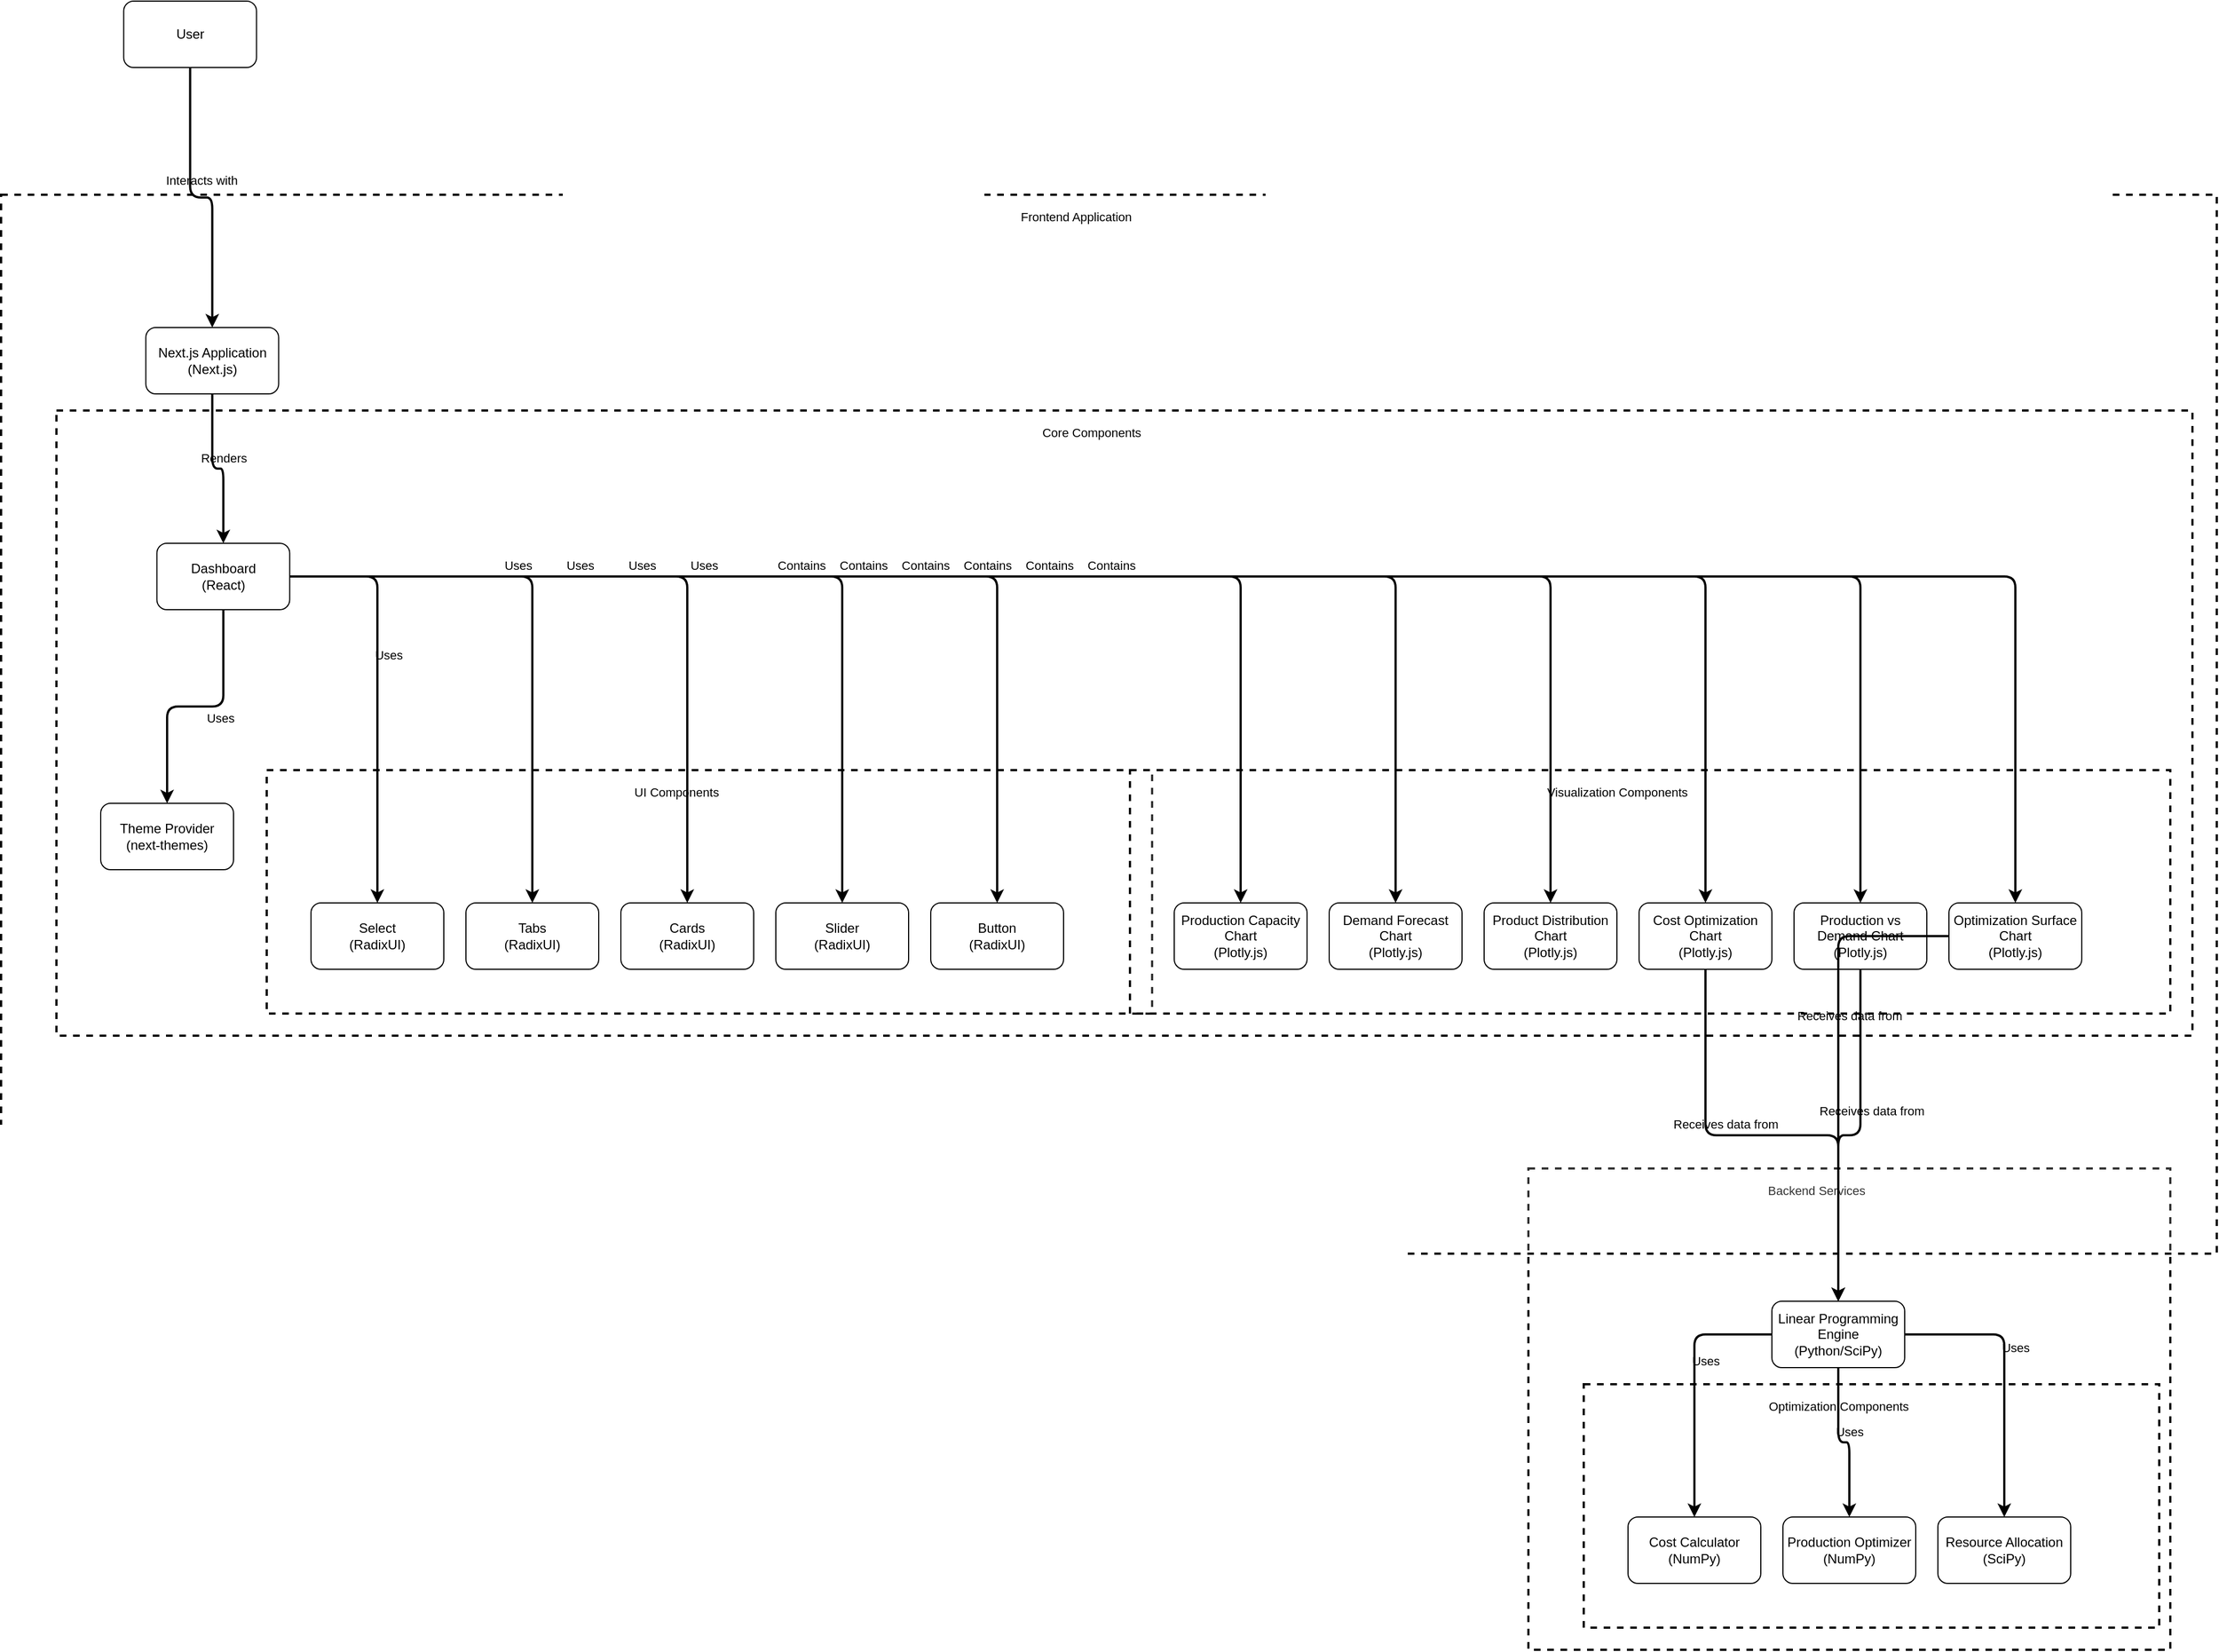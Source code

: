 <mxfile version="26.1.1">
  <diagram id="codeviz-diagram" name="System Diagram">
    <mxGraphModel dx="1434" dy="838" grid="1" gridSize="10" guides="1" tooltips="1" connect="1" arrows="1" fold="1" page="1" pageScale="1" pageWidth="1169" pageHeight="827" math="0" shadow="0">
      <root>
        <mxCell id="0" />
        <mxCell id="1" parent="0" />
        <mxCell id="subGraph5" value="" style="html=1;whiteSpace=wrap;container=1;dashed=1;fillOpacity=20;strokeWidth=2;containerType=none;recursiveResize=0;movable=1;resizable=1;autosize=0;dropTarget=0;labelBackgroundColor=none;" parent="1" vertex="1">
          <mxGeometry x="1412" y="1067" width="580" height="435" as="geometry" />
        </mxCell>
        <mxCell id="subGraph4" value="" style="html=1;whiteSpace=wrap;container=1;dashed=1;fillOpacity=20;strokeWidth=2;containerType=none;recursiveResize=0;movable=1;resizable=1;autosize=0;dropTarget=0;labelBackgroundColor=none;" parent="subGraph5" vertex="1">
          <mxGeometry x="50" y="195" width="520" height="220" as="geometry" />
        </mxCell>
        <mxCell id="ProductionOptimizer" value="Production Optimizer&lt;br&gt;(NumPy)" style="rounded=1;whiteSpace=wrap;html=1;labelBackgroundColor=none;" parent="subGraph4" vertex="1">
          <mxGeometry x="180" y="120" width="120" height="60" as="geometry" />
        </mxCell>
        <mxCell id="ResourceAllocation" value="Resource Allocation&lt;br&gt;(SciPy)" style="rounded=1;whiteSpace=wrap;html=1;labelBackgroundColor=none;" parent="subGraph4" vertex="1">
          <mxGeometry x="320" y="120" width="120" height="60" as="geometry" />
        </mxCell>
        <mxCell id="CostCalculator" value="Cost Calculator&lt;br&gt;(NumPy)" style="rounded=1;whiteSpace=wrap;html=1;labelBackgroundColor=none;" parent="subGraph4" vertex="1">
          <mxGeometry x="40" y="120" width="120" height="60" as="geometry" />
        </mxCell>
        <mxCell id="subGraph4_label" value="Optimization Components" style="edgeLabel;html=1;align=center;verticalAlign=middle;resizable=0;labelBackgroundColor=none;spacing=5" parent="subGraph5" vertex="1">
          <mxGeometry x="58" y="203" width="444" height="24" as="geometry" />
        </mxCell>
        <mxCell id="OptimizationEngine" value="Linear Programming Engine&lt;br&gt;(Python/SciPy)" style="rounded=1;whiteSpace=wrap;html=1;labelBackgroundColor=none;" parent="subGraph5" vertex="1">
          <mxGeometry x="220" y="120" width="120" height="60" as="geometry" />
        </mxCell>
        <mxCell id="subGraph5_label" value="Backend Services" style="edgeLabel;html=1;align=center;verticalAlign=middle;resizable=0;labelBackgroundColor=none;spacing=5" parent="1" vertex="1">
          <mxGeometry x="1420" y="1075" width="504" height="24" as="geometry" />
        </mxCell>
        <mxCell id="subGraph3" value="" style="html=1;whiteSpace=wrap;container=1;dashed=1;fillOpacity=20;strokeWidth=2;containerType=none;recursiveResize=0;movable=1;resizable=1;autosize=0;dropTarget=0;labelBackgroundColor=none;" parent="1" vertex="1">
          <mxGeometry x="32" y="187" width="2002" height="957" as="geometry" />
        </mxCell>
        <mxCell id="subGraph2" value="" style="html=1;whiteSpace=wrap;container=1;dashed=1;fillOpacity=20;strokeWidth=2;containerType=none;recursiveResize=0;movable=1;resizable=1;autosize=0;dropTarget=0;labelBackgroundColor=none;" parent="subGraph3" vertex="1">
          <mxGeometry x="50" y="195" width="1930" height="565" as="geometry" />
        </mxCell>
        <mxCell id="subGraph1" value="" style="html=1;whiteSpace=wrap;container=1;dashed=1;fillOpacity=20;strokeWidth=2;containerType=none;recursiveResize=0;movable=1;resizable=1;autosize=0;dropTarget=0;labelBackgroundColor=none;" parent="subGraph2" vertex="1">
          <mxGeometry x="190" y="325" width="800" height="220" as="geometry" />
        </mxCell>
        <mxCell id="Tabs" value="Tabs&lt;br&gt;(RadixUI)" style="rounded=1;whiteSpace=wrap;html=1;labelBackgroundColor=none;" parent="subGraph1" vertex="1">
          <mxGeometry x="180" y="120" width="120" height="60" as="geometry" />
        </mxCell>
        <mxCell id="Cards" value="Cards&lt;br&gt;(RadixUI)" style="rounded=1;whiteSpace=wrap;html=1;labelBackgroundColor=none;" parent="subGraph1" vertex="1">
          <mxGeometry x="320" y="120" width="120" height="60" as="geometry" />
        </mxCell>
        <mxCell id="Select" value="Select&lt;br&gt;(RadixUI)" style="rounded=1;whiteSpace=wrap;html=1;labelBackgroundColor=none;" parent="subGraph1" vertex="1">
          <mxGeometry x="40" y="120" width="120" height="60" as="geometry" />
        </mxCell>
        <mxCell id="Slider" value="Slider&lt;br&gt;(RadixUI)" style="rounded=1;whiteSpace=wrap;html=1;labelBackgroundColor=none;" parent="subGraph1" vertex="1">
          <mxGeometry x="460" y="120" width="120" height="60" as="geometry" />
        </mxCell>
        <mxCell id="Button" value="Button&lt;br&gt;(RadixUI)" style="rounded=1;whiteSpace=wrap;html=1;labelBackgroundColor=none;" parent="subGraph1" vertex="1">
          <mxGeometry x="600" y="120" width="120" height="60" as="geometry" />
        </mxCell>
        <mxCell id="subGraph1_label" value="UI Components" style="edgeLabel;html=1;align=center;verticalAlign=middle;resizable=0;labelBackgroundColor=none;spacing=5" parent="subGraph2" vertex="1">
          <mxGeometry x="198" y="333" width="724" height="24" as="geometry" />
        </mxCell>
        <mxCell id="subGraph0" value="" style="html=1;whiteSpace=wrap;container=1;dashed=1;fillOpacity=20;strokeWidth=2;containerType=none;recursiveResize=0;movable=1;resizable=1;autosize=0;dropTarget=0;labelBackgroundColor=none;" parent="subGraph2" vertex="1">
          <mxGeometry x="970" y="325" width="940" height="220" as="geometry" />
        </mxCell>
        <mxCell id="OptimizationChart" value="Optimization Surface Chart&lt;br&gt;(Plotly.js)" style="rounded=1;whiteSpace=wrap;html=1;labelBackgroundColor=none;" parent="subGraph0" vertex="1">
          <mxGeometry x="740" y="120" width="120" height="60" as="geometry" />
        </mxCell>
        <mxCell id="ProductionDemandChart" value="Production vs Demand Chart&lt;br&gt;(Plotly.js)" style="rounded=1;whiteSpace=wrap;html=1;labelBackgroundColor=none;" parent="subGraph0" vertex="1">
          <mxGeometry x="600" y="120" width="120" height="60" as="geometry" />
        </mxCell>
        <mxCell id="CostOptChart" value="Cost Optimization Chart&lt;br&gt;(Plotly.js)" style="rounded=1;whiteSpace=wrap;html=1;labelBackgroundColor=none;" parent="subGraph0" vertex="1">
          <mxGeometry x="460" y="120" width="120" height="60" as="geometry" />
        </mxCell>
        <mxCell id="DemandForecastChart" value="Demand Forecast Chart&lt;br&gt;(Plotly.js)" style="rounded=1;whiteSpace=wrap;html=1;labelBackgroundColor=none;" parent="subGraph0" vertex="1">
          <mxGeometry x="180" y="120" width="120" height="60" as="geometry" />
        </mxCell>
        <mxCell id="ProductionCapacityChart" value="Production Capacity Chart&lt;br&gt;(Plotly.js)" style="rounded=1;whiteSpace=wrap;html=1;labelBackgroundColor=none;" parent="subGraph0" vertex="1">
          <mxGeometry x="40" y="120" width="120" height="60" as="geometry" />
        </mxCell>
        <mxCell id="ProductDistributionChart" value="Product Distribution Chart&lt;br&gt;(Plotly.js)" style="rounded=1;whiteSpace=wrap;html=1;labelBackgroundColor=none;" parent="subGraph0" vertex="1">
          <mxGeometry x="320" y="120" width="120" height="60" as="geometry" />
        </mxCell>
        <mxCell id="subGraph0_label" value="Visualization Components" style="edgeLabel;html=1;align=center;verticalAlign=middle;resizable=0;labelBackgroundColor=none;spacing=5" parent="subGraph2" vertex="1">
          <mxGeometry x="978" y="333" width="864" height="24" as="geometry" />
        </mxCell>
        <mxCell id="Dashboard" value="Dashboard&lt;br&gt;(React)" style="rounded=1;whiteSpace=wrap;html=1;labelBackgroundColor=none;" parent="subGraph2" vertex="1">
          <mxGeometry x="90.769" y="120" width="120" height="60" as="geometry" />
        </mxCell>
        <mxCell id="ThemeProvider" value="Theme Provider&lt;br&gt;(next-themes)" style="rounded=1;whiteSpace=wrap;html=1;labelBackgroundColor=none;" parent="subGraph2" vertex="1">
          <mxGeometry x="40" y="355" width="120" height="60" as="geometry" />
        </mxCell>
        <mxCell id="subGraph2_label" value="Core Components" style="edgeLabel;html=1;align=center;verticalAlign=middle;resizable=0;labelBackgroundColor=none;spacing=5" parent="subGraph3" vertex="1">
          <mxGeometry x="58" y="203" width="1854" height="24" as="geometry" />
        </mxCell>
        <mxCell id="NextApp" value="Next.js Application&lt;br&gt;(Next.js)" style="rounded=1;whiteSpace=wrap;html=1;labelBackgroundColor=none;" parent="subGraph3" vertex="1">
          <mxGeometry x="130.769" y="120" width="120" height="60" as="geometry" />
        </mxCell>
        <mxCell id="subGraph3_label" value="Frontend Application" style="edgeLabel;html=1;align=center;verticalAlign=middle;resizable=0;labelBackgroundColor=none;spacing=5" parent="1" vertex="1">
          <mxGeometry x="40" y="195" width="1926" height="24" as="geometry" />
        </mxCell>
        <mxCell id="User" value="User" style="rounded=1;whiteSpace=wrap;html=1;labelBackgroundColor=none;" parent="1" vertex="1">
          <mxGeometry x="142.769" y="12" width="120" height="60" as="geometry" />
        </mxCell>
        <mxCell id="edge-L_User_NextApp_0" style="edgeStyle=orthogonalEdgeStyle;rounded=1;orthogonalLoop=1;jettySize=auto;html=1;strokeWidth=2;jumpStyle=arc;jumpSize=10;spacing=15;labelBackgroundColor=none;labelBorderColor=none;fontColor=default;" parent="1" source="User" target="NextApp" edge="1">
          <mxGeometry relative="1" as="geometry" />
        </mxCell>
        <mxCell id="edge-L_User_NextApp_0_label" value="Interacts with" style="edgeLabel;html=1;align=center;verticalAlign=middle;resizable=0;points=[];labelBackgroundColor=none;" parent="edge-L_User_NextApp_0" vertex="1" connectable="0">
          <mxGeometry x="-0.2" y="10" relative="1" as="geometry">
            <mxPoint as="offset" />
          </mxGeometry>
        </mxCell>
        <mxCell id="edge-L_NextApp_Dashboard_1" style="edgeStyle=orthogonalEdgeStyle;rounded=1;orthogonalLoop=1;jettySize=auto;html=1;strokeWidth=2;jumpStyle=arc;jumpSize=10;spacing=15;labelBackgroundColor=none;labelBorderColor=none;fontColor=default;" parent="1" source="NextApp" target="Dashboard" edge="1">
          <mxGeometry relative="1" as="geometry" />
        </mxCell>
        <mxCell id="edge-L_NextApp_Dashboard_1_label" value="Renders" style="edgeLabel;html=1;align=center;verticalAlign=middle;resizable=0;points=[];labelBackgroundColor=none;" parent="edge-L_NextApp_Dashboard_1" vertex="1" connectable="0">
          <mxGeometry x="-0.2" y="10" relative="1" as="geometry">
            <mxPoint as="offset" />
          </mxGeometry>
        </mxCell>
        <mxCell id="edge-L_Dashboard_ThemeProvider_2" style="edgeStyle=orthogonalEdgeStyle;rounded=1;orthogonalLoop=1;jettySize=auto;html=1;strokeWidth=2;jumpStyle=arc;jumpSize=10;spacing=15;labelBackgroundColor=none;labelBorderColor=none;fontColor=default;" parent="1" source="Dashboard" target="ThemeProvider" edge="1">
          <mxGeometry relative="1" as="geometry" />
        </mxCell>
        <mxCell id="edge-L_Dashboard_ThemeProvider_2_label" value="Uses" style="edgeLabel;html=1;align=center;verticalAlign=middle;resizable=0;points=[];labelBackgroundColor=none;" parent="edge-L_Dashboard_ThemeProvider_2" vertex="1" connectable="0">
          <mxGeometry x="-0.2" y="10" relative="1" as="geometry">
            <mxPoint as="offset" />
          </mxGeometry>
        </mxCell>
        <mxCell id="edge-L_Dashboard_OptimizationChart_3" style="edgeStyle=orthogonalEdgeStyle;rounded=1;orthogonalLoop=1;jettySize=auto;html=1;strokeWidth=2;jumpStyle=arc;jumpSize=10;spacing=15;labelBackgroundColor=none;labelBorderColor=none;fontColor=default;" parent="1" source="Dashboard" target="OptimizationChart" edge="1">
          <mxGeometry relative="1" as="geometry" />
        </mxCell>
        <mxCell id="edge-L_Dashboard_OptimizationChart_3_label" value="Contains" style="edgeLabel;html=1;align=center;verticalAlign=middle;resizable=0;points=[];labelBackgroundColor=none;" parent="edge-L_Dashboard_OptimizationChart_3" vertex="1" connectable="0">
          <mxGeometry x="-0.2" y="10" relative="1" as="geometry">
            <mxPoint as="offset" />
          </mxGeometry>
        </mxCell>
        <mxCell id="edge-L_Dashboard_ProductionDemandChart_4" style="edgeStyle=orthogonalEdgeStyle;rounded=1;orthogonalLoop=1;jettySize=auto;html=1;strokeWidth=2;jumpStyle=arc;jumpSize=10;spacing=15;labelBackgroundColor=none;labelBorderColor=none;fontColor=default;" parent="1" source="Dashboard" target="ProductionDemandChart" edge="1">
          <mxGeometry relative="1" as="geometry" />
        </mxCell>
        <mxCell id="edge-L_Dashboard_ProductionDemandChart_4_label" value="Contains" style="edgeLabel;html=1;align=center;verticalAlign=middle;resizable=0;points=[];labelBackgroundColor=none;" parent="edge-L_Dashboard_ProductionDemandChart_4" vertex="1" connectable="0">
          <mxGeometry x="-0.2" y="10" relative="1" as="geometry">
            <mxPoint as="offset" />
          </mxGeometry>
        </mxCell>
        <mxCell id="edge-L_Dashboard_CostOptChart_5" style="edgeStyle=orthogonalEdgeStyle;rounded=1;orthogonalLoop=1;jettySize=auto;html=1;strokeWidth=2;jumpStyle=arc;jumpSize=10;spacing=15;labelBackgroundColor=none;labelBorderColor=none;fontColor=default;" parent="1" source="Dashboard" target="CostOptChart" edge="1">
          <mxGeometry relative="1" as="geometry" />
        </mxCell>
        <mxCell id="edge-L_Dashboard_CostOptChart_5_label" value="Contains" style="edgeLabel;html=1;align=center;verticalAlign=middle;resizable=0;points=[];labelBackgroundColor=none;" parent="edge-L_Dashboard_CostOptChart_5" vertex="1" connectable="0">
          <mxGeometry x="-0.2" y="10" relative="1" as="geometry">
            <mxPoint as="offset" />
          </mxGeometry>
        </mxCell>
        <mxCell id="edge-L_Dashboard_DemandForecastChart_6" style="edgeStyle=orthogonalEdgeStyle;rounded=1;orthogonalLoop=1;jettySize=auto;html=1;strokeWidth=2;jumpStyle=arc;jumpSize=10;spacing=15;labelBackgroundColor=none;labelBorderColor=none;fontColor=default;" parent="1" source="Dashboard" target="DemandForecastChart" edge="1">
          <mxGeometry relative="1" as="geometry" />
        </mxCell>
        <mxCell id="edge-L_Dashboard_DemandForecastChart_6_label" value="Contains" style="edgeLabel;html=1;align=center;verticalAlign=middle;resizable=0;points=[];labelBackgroundColor=none;" parent="edge-L_Dashboard_DemandForecastChart_6" vertex="1" connectable="0">
          <mxGeometry x="-0.2" y="10" relative="1" as="geometry">
            <mxPoint as="offset" />
          </mxGeometry>
        </mxCell>
        <mxCell id="edge-L_Dashboard_ProductionCapacityChart_7" style="edgeStyle=orthogonalEdgeStyle;rounded=1;orthogonalLoop=1;jettySize=auto;html=1;strokeWidth=2;jumpStyle=arc;jumpSize=10;spacing=15;labelBackgroundColor=none;labelBorderColor=none;fontColor=default;" parent="1" source="Dashboard" target="ProductionCapacityChart" edge="1">
          <mxGeometry relative="1" as="geometry" />
        </mxCell>
        <mxCell id="edge-L_Dashboard_ProductionCapacityChart_7_label" value="Contains" style="edgeLabel;html=1;align=center;verticalAlign=middle;resizable=0;points=[];labelBackgroundColor=none;" parent="edge-L_Dashboard_ProductionCapacityChart_7" vertex="1" connectable="0">
          <mxGeometry x="-0.2" y="10" relative="1" as="geometry">
            <mxPoint as="offset" />
          </mxGeometry>
        </mxCell>
        <mxCell id="edge-L_Dashboard_ProductDistributionChart_8" style="edgeStyle=orthogonalEdgeStyle;rounded=1;orthogonalLoop=1;jettySize=auto;html=1;strokeWidth=2;jumpStyle=arc;jumpSize=10;spacing=15;labelBackgroundColor=none;labelBorderColor=none;fontColor=default;" parent="1" source="Dashboard" target="ProductDistributionChart" edge="1">
          <mxGeometry relative="1" as="geometry" />
        </mxCell>
        <mxCell id="edge-L_Dashboard_ProductDistributionChart_8_label" value="Contains" style="edgeLabel;html=1;align=center;verticalAlign=middle;resizable=0;points=[];labelBackgroundColor=none;" parent="edge-L_Dashboard_ProductDistributionChart_8" vertex="1" connectable="0">
          <mxGeometry x="-0.2" y="10" relative="1" as="geometry">
            <mxPoint as="offset" />
          </mxGeometry>
        </mxCell>
        <mxCell id="edge-L_Dashboard_Tabs_9" style="edgeStyle=orthogonalEdgeStyle;rounded=1;orthogonalLoop=1;jettySize=auto;html=1;strokeWidth=2;jumpStyle=arc;jumpSize=10;spacing=15;labelBackgroundColor=none;labelBorderColor=none;fontColor=default;" parent="1" source="Dashboard" target="Tabs" edge="1">
          <mxGeometry relative="1" as="geometry" />
        </mxCell>
        <mxCell id="edge-L_Dashboard_Tabs_9_label" value="Uses" style="edgeLabel;html=1;align=center;verticalAlign=middle;resizable=0;points=[];labelBackgroundColor=none;" parent="edge-L_Dashboard_Tabs_9" vertex="1" connectable="0">
          <mxGeometry x="-0.2" y="10" relative="1" as="geometry">
            <mxPoint as="offset" />
          </mxGeometry>
        </mxCell>
        <mxCell id="edge-L_Dashboard_Cards_10" style="edgeStyle=orthogonalEdgeStyle;rounded=1;orthogonalLoop=1;jettySize=auto;html=1;strokeWidth=2;jumpStyle=arc;jumpSize=10;spacing=15;labelBackgroundColor=none;labelBorderColor=none;fontColor=default;" parent="1" source="Dashboard" target="Cards" edge="1">
          <mxGeometry relative="1" as="geometry" />
        </mxCell>
        <mxCell id="edge-L_Dashboard_Cards_10_label" value="Uses" style="edgeLabel;html=1;align=center;verticalAlign=middle;resizable=0;points=[];labelBackgroundColor=none;" parent="edge-L_Dashboard_Cards_10" vertex="1" connectable="0">
          <mxGeometry x="-0.2" y="10" relative="1" as="geometry">
            <mxPoint as="offset" />
          </mxGeometry>
        </mxCell>
        <mxCell id="edge-L_Dashboard_Select_11" style="edgeStyle=orthogonalEdgeStyle;rounded=1;orthogonalLoop=1;jettySize=auto;html=1;strokeWidth=2;jumpStyle=arc;jumpSize=10;spacing=15;labelBackgroundColor=none;labelBorderColor=none;fontColor=default;" parent="1" source="Dashboard" target="Select" edge="1">
          <mxGeometry relative="1" as="geometry" />
        </mxCell>
        <mxCell id="edge-L_Dashboard_Select_11_label" value="Uses" style="edgeLabel;html=1;align=center;verticalAlign=middle;resizable=0;points=[];labelBackgroundColor=none;" parent="edge-L_Dashboard_Select_11" vertex="1" connectable="0">
          <mxGeometry x="-0.2" y="10" relative="1" as="geometry">
            <mxPoint as="offset" />
          </mxGeometry>
        </mxCell>
        <mxCell id="edge-L_Dashboard_Slider_12" style="edgeStyle=orthogonalEdgeStyle;rounded=1;orthogonalLoop=1;jettySize=auto;html=1;strokeWidth=2;jumpStyle=arc;jumpSize=10;spacing=15;labelBackgroundColor=none;labelBorderColor=none;fontColor=default;" parent="1" source="Dashboard" target="Slider" edge="1">
          <mxGeometry relative="1" as="geometry" />
        </mxCell>
        <mxCell id="edge-L_Dashboard_Slider_12_label" value="Uses" style="edgeLabel;html=1;align=center;verticalAlign=middle;resizable=0;points=[];labelBackgroundColor=none;" parent="edge-L_Dashboard_Slider_12" vertex="1" connectable="0">
          <mxGeometry x="-0.2" y="10" relative="1" as="geometry">
            <mxPoint as="offset" />
          </mxGeometry>
        </mxCell>
        <mxCell id="edge-L_Dashboard_Button_13" style="edgeStyle=orthogonalEdgeStyle;rounded=1;orthogonalLoop=1;jettySize=auto;html=1;strokeWidth=2;jumpStyle=arc;jumpSize=10;spacing=15;labelBackgroundColor=none;labelBorderColor=none;fontColor=default;" parent="1" source="Dashboard" target="Button" edge="1">
          <mxGeometry relative="1" as="geometry" />
        </mxCell>
        <mxCell id="edge-L_Dashboard_Button_13_label" value="Uses" style="edgeLabel;html=1;align=center;verticalAlign=middle;resizable=0;points=[];labelBackgroundColor=none;" parent="edge-L_Dashboard_Button_13" vertex="1" connectable="0">
          <mxGeometry x="-0.2" y="10" relative="1" as="geometry">
            <mxPoint as="offset" />
          </mxGeometry>
        </mxCell>
        <mxCell id="edge-L_OptimizationChart_OptimizationEngine_14" style="edgeStyle=orthogonalEdgeStyle;rounded=1;orthogonalLoop=1;jettySize=auto;html=1;strokeWidth=2;jumpStyle=arc;jumpSize=10;spacing=15;labelBackgroundColor=none;labelBorderColor=none;fontColor=default;" parent="1" source="OptimizationChart" target="OptimizationEngine" edge="1">
          <mxGeometry relative="1" as="geometry" />
        </mxCell>
        <mxCell id="edge-L_OptimizationChart_OptimizationEngine_14_label" value="Receives data from" style="edgeLabel;html=1;align=center;verticalAlign=middle;resizable=0;points=[];labelBackgroundColor=none;" parent="edge-L_OptimizationChart_OptimizationEngine_14" vertex="1" connectable="0">
          <mxGeometry x="-0.2" y="10" relative="1" as="geometry">
            <mxPoint as="offset" />
          </mxGeometry>
        </mxCell>
        <mxCell id="edge-L_ProductionDemandChart_OptimizationEngine_15" style="edgeStyle=orthogonalEdgeStyle;rounded=1;orthogonalLoop=1;jettySize=auto;html=1;strokeWidth=2;jumpStyle=arc;jumpSize=10;spacing=15;labelBackgroundColor=none;labelBorderColor=none;fontColor=default;" parent="1" source="ProductionDemandChart" target="OptimizationEngine" edge="1">
          <mxGeometry relative="1" as="geometry" />
        </mxCell>
        <mxCell id="edge-L_ProductionDemandChart_OptimizationEngine_15_label" value="Receives data from" style="edgeLabel;html=1;align=center;verticalAlign=middle;resizable=0;points=[];labelBackgroundColor=none;" parent="edge-L_ProductionDemandChart_OptimizationEngine_15" vertex="1" connectable="0">
          <mxGeometry x="-0.2" y="10" relative="1" as="geometry">
            <mxPoint as="offset" />
          </mxGeometry>
        </mxCell>
        <mxCell id="edge-L_CostOptChart_OptimizationEngine_16" style="edgeStyle=orthogonalEdgeStyle;rounded=1;orthogonalLoop=1;jettySize=auto;html=1;strokeWidth=2;jumpStyle=arc;jumpSize=10;spacing=15;labelBackgroundColor=none;labelBorderColor=none;fontColor=default;" parent="1" source="CostOptChart" target="OptimizationEngine" edge="1">
          <mxGeometry relative="1" as="geometry" />
        </mxCell>
        <mxCell id="edge-L_CostOptChart_OptimizationEngine_16_label" value="Receives data from" style="edgeLabel;html=1;align=center;verticalAlign=middle;resizable=0;points=[];labelBackgroundColor=none;" parent="edge-L_CostOptChart_OptimizationEngine_16" vertex="1" connectable="0">
          <mxGeometry x="-0.2" y="10" relative="1" as="geometry">
            <mxPoint as="offset" />
          </mxGeometry>
        </mxCell>
        <mxCell id="edge-L_OptimizationEngine_ProductionOptimizer_17" style="edgeStyle=orthogonalEdgeStyle;rounded=1;orthogonalLoop=1;jettySize=auto;html=1;strokeWidth=2;jumpStyle=arc;jumpSize=10;spacing=15;labelBackgroundColor=none;labelBorderColor=none;fontColor=default;" parent="1" source="OptimizationEngine" target="ProductionOptimizer" edge="1">
          <mxGeometry relative="1" as="geometry" />
        </mxCell>
        <mxCell id="edge-L_OptimizationEngine_ProductionOptimizer_17_label" value="Uses" style="edgeLabel;html=1;align=center;verticalAlign=middle;resizable=0;points=[];labelBackgroundColor=none;" parent="edge-L_OptimizationEngine_ProductionOptimizer_17" vertex="1" connectable="0">
          <mxGeometry x="-0.2" y="10" relative="1" as="geometry">
            <mxPoint as="offset" />
          </mxGeometry>
        </mxCell>
        <mxCell id="edge-L_OptimizationEngine_ResourceAllocation_18" style="edgeStyle=orthogonalEdgeStyle;rounded=1;orthogonalLoop=1;jettySize=auto;html=1;strokeWidth=2;jumpStyle=arc;jumpSize=10;spacing=15;labelBackgroundColor=none;labelBorderColor=none;fontColor=default;" parent="1" source="OptimizationEngine" target="ResourceAllocation" edge="1">
          <mxGeometry relative="1" as="geometry" />
        </mxCell>
        <mxCell id="edge-L_OptimizationEngine_ResourceAllocation_18_label" value="Uses" style="edgeLabel;html=1;align=center;verticalAlign=middle;resizable=0;points=[];labelBackgroundColor=none;" parent="edge-L_OptimizationEngine_ResourceAllocation_18" vertex="1" connectable="0">
          <mxGeometry x="-0.2" y="10" relative="1" as="geometry">
            <mxPoint as="offset" />
          </mxGeometry>
        </mxCell>
        <mxCell id="edge-L_OptimizationEngine_CostCalculator_19" style="edgeStyle=orthogonalEdgeStyle;rounded=1;orthogonalLoop=1;jettySize=auto;html=1;strokeWidth=2;jumpStyle=arc;jumpSize=10;spacing=15;labelBackgroundColor=none;labelBorderColor=none;fontColor=default;" parent="1" source="OptimizationEngine" target="CostCalculator" edge="1">
          <mxGeometry relative="1" as="geometry" />
        </mxCell>
        <mxCell id="edge-L_OptimizationEngine_CostCalculator_19_label" value="Uses" style="edgeLabel;html=1;align=center;verticalAlign=middle;resizable=0;points=[];labelBackgroundColor=none;" parent="edge-L_OptimizationEngine_CostCalculator_19" vertex="1" connectable="0">
          <mxGeometry x="-0.2" y="10" relative="1" as="geometry">
            <mxPoint as="offset" />
          </mxGeometry>
        </mxCell>
      </root>
    </mxGraphModel>
  </diagram>
</mxfile>